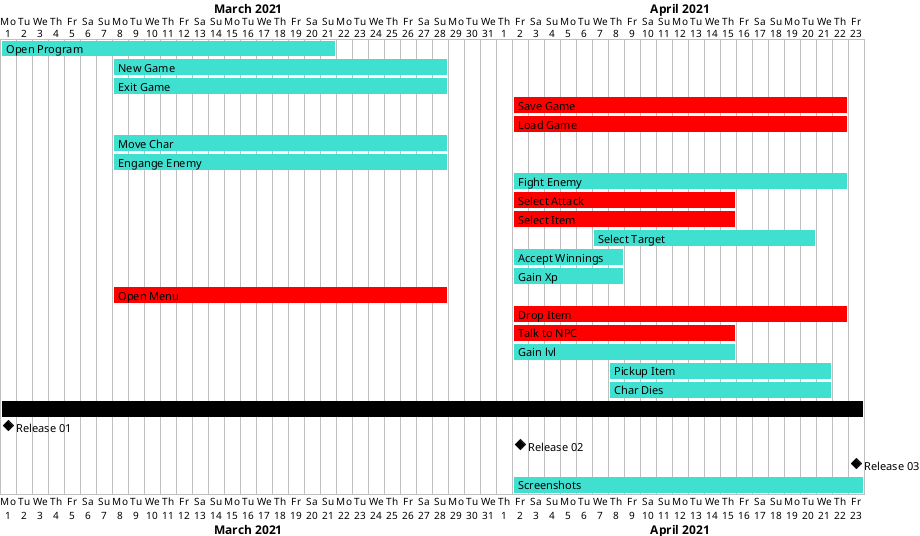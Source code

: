 @startgantt
'https://plantuml.com/gantt-diagram
Project starts 2021-03-01
[Open Program] lasts 21 days and is colored in Turquoise and is 100% complete
[New Game] starts 2021-03-08 and lasts 21 days and is colored in Turquoise
[Exit Game] starts 2021-03-08 and lasts 21 days and is colored in Turquoise
[Save Game] starts 2021-04-02 and lasts 21 days and is colored in Turquoise
[Load Game] starts 2021-04-02 and lasts 21 days and is colored in Turquoise
[Move Char] starts 2021-03-08 and lasts 21 days and is colored in Turquoise
[Engange Enemy] starts 2021-03-08 and lasts 21 days and is colored in Turquoise
[Fight Enemy] starts 2021-04-2 and lasts 21 days and is colored in Turquoise
[Select Attack] starts 2021-04-2 and lasts 14 days and is colored in Turquoise
[Select Item] starts 2021-04-2 and lasts 14 days and is colored in Turquoise
[Select Target] starts 2021-04-7 and lasts 14 days and is colored in Turquoise
[Accept Winnings] starts 2021-04-2 and lasts 7 days and is colored in Turquoise
[Gain Xp] starts 2021-04-2 and lasts 7 days and is colored in Turquoise
[Open Menu] starts 2021-03-08 and lasts 21 days and is colored in Turquoise
[Drop Item] starts 2021-04-2 and lasts 21 days and is colored in Turquoise
[Talk to NPC] starts 2021-04-2 and lasts 14 days and is colored in Turquoise
[Gain lvl] starts 2021-04-2 and lasts 14 days and is colored in Turquoise
[Pickup Item] starts 2021-04-8 and lasts 14 days and is colored in Turquoise
[Char Dies] starts 2021-04-8 and lasts 14 days and is colored in Turquoise

[Documentation] lasts 54 days and is colored in Black

[Release 01] happens at 2021-03-1
[Release 02] happens on 32 days after [Release 01]'s end
[Release 03] happens on 21 days after [Release 02]'s end

[Screenshots] starts 2021-04-2 and ends 2021-04-23
[Screenshots] is colored in Turquoise

[New Game] is 100% complete
[Exit Game] is 100% complete
[Save Game] is 100% complete and is colored in Red
[Load Game] is 100% complete and is colored in Red
[Move Char] is 100% complete
[Engange Enemy] is 100% complete
[Fight Enemy] is 100% complete
[Select Attack] is 100% complete and is colored in Red
[Select Item] is 100% complete and is colored in Red
[Select Target] is 100% complete
[Accept Winnings] is 100% complete
[Gain Xp] is 100% complete
[Open Menu] is 100% complete and is colored in Red
[Drop Item] is 100% complete and is colored in Red
[Talk to NPC] is 100% complete and is colored in Red
[Gain lvl] is 100% complete
[Pickup Item] is 100% complete
[Char Dies] is 100% complete
@endgantt